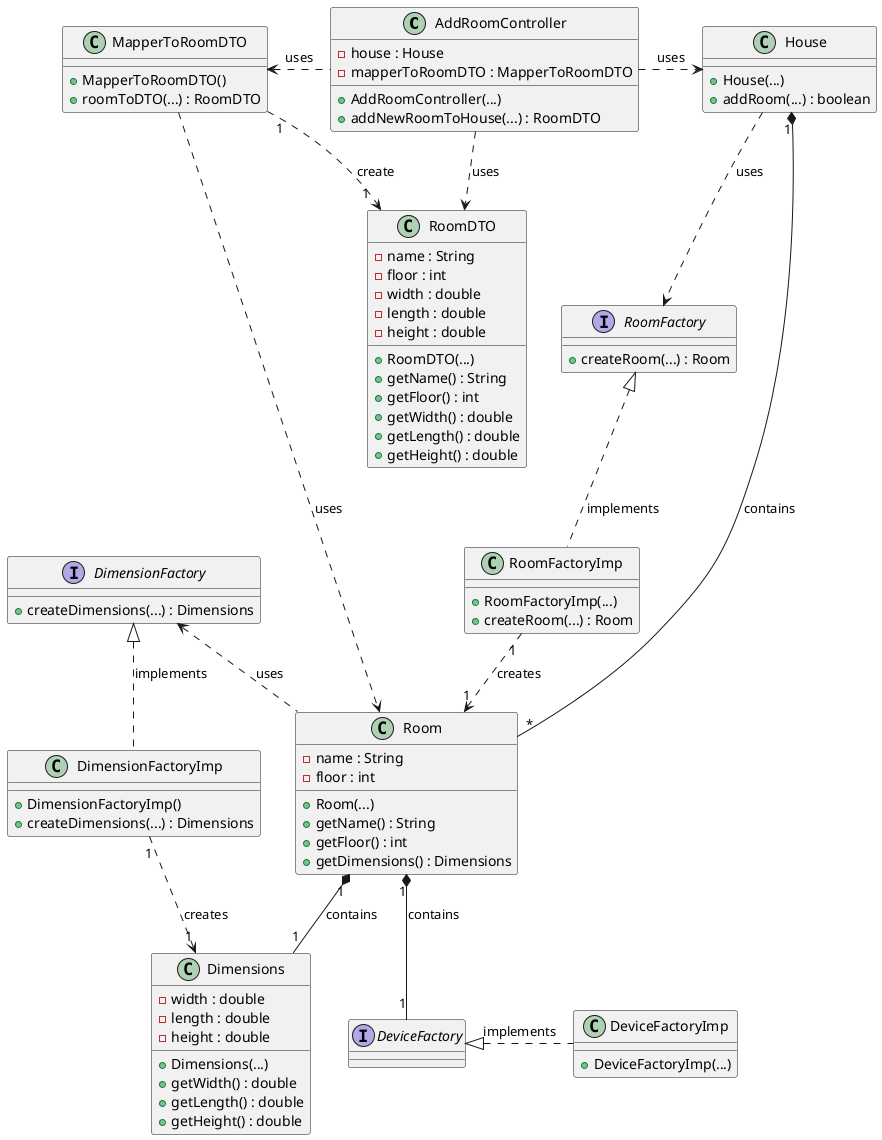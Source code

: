 @startuml
class AddRoomController {
  - house : House
  - mapperToRoomDTO : MapperToRoomDTO
  + AddRoomController(...)
  + addNewRoomToHouse(...) : RoomDTO
}

class MapperToRoomDTO {
  + MapperToRoomDTO()
  + roomToDTO(...) : RoomDTO
}

class RoomFactoryImp {
  + RoomFactoryImp(...)
  + createRoom(...) : Room
}

class DimensionFactoryImp {
  + DimensionFactoryImp()
  + createDimensions(...) : Dimensions
}

interface RoomFactory {
  + createRoom(...) : Room
}
interface DimensionFactory {
  + createDimensions(...) : Dimensions
}
interface DeviceFactory {
}

class DeviceFactoryImp {
  + DeviceFactoryImp(...)
}


class House {
  + House(...)
  + addRoom(...) : boolean
}

class Room {
  - name : String
  - floor : int
  + Room(...)
  + getName() : String
  + getFloor() : int
  + getDimensions() : Dimensions
}

class Dimensions {
  - width : double
  - length : double
  - height : double

  + Dimensions(...)
  + getWidth() : double
  + getLength() : double
  + getHeight() : double
}

class RoomDTO {
  - name : String
  - floor : int
  - width : double
  - length : double
  - height : double

  + RoomDTO(...)
  + getName() : String
  + getFloor() : int
  + getWidth() : double
  + getLength() : double
  + getHeight() : double
}

AddRoomController .left.> MapperToRoomDTO : uses
MapperToRoomDTO "1" ..> "1  " RoomDTO : create
MapperToRoomDTO ..> Room : uses
RoomFactory <|.. RoomFactoryImp : implements
Room "1" *-- "1" Dimensions : contains
Room "1" *-- "1" DeviceFactory: contains
RoomFactoryImp "1" ..> "1" Room : creates

House "1" *--"*" Room : contains
AddRoomController .right.> House : uses
AddRoomController ..> RoomDTO : uses
Room .left.> DimensionFactory : uses
DimensionFactory <|.. DimensionFactoryImp : implements
DimensionFactoryImp "1" ..> "1" Dimensions : creates
House ..> RoomFactory : uses
DeviceFactory <|.right. DeviceFactoryImp : implements


@enduml
